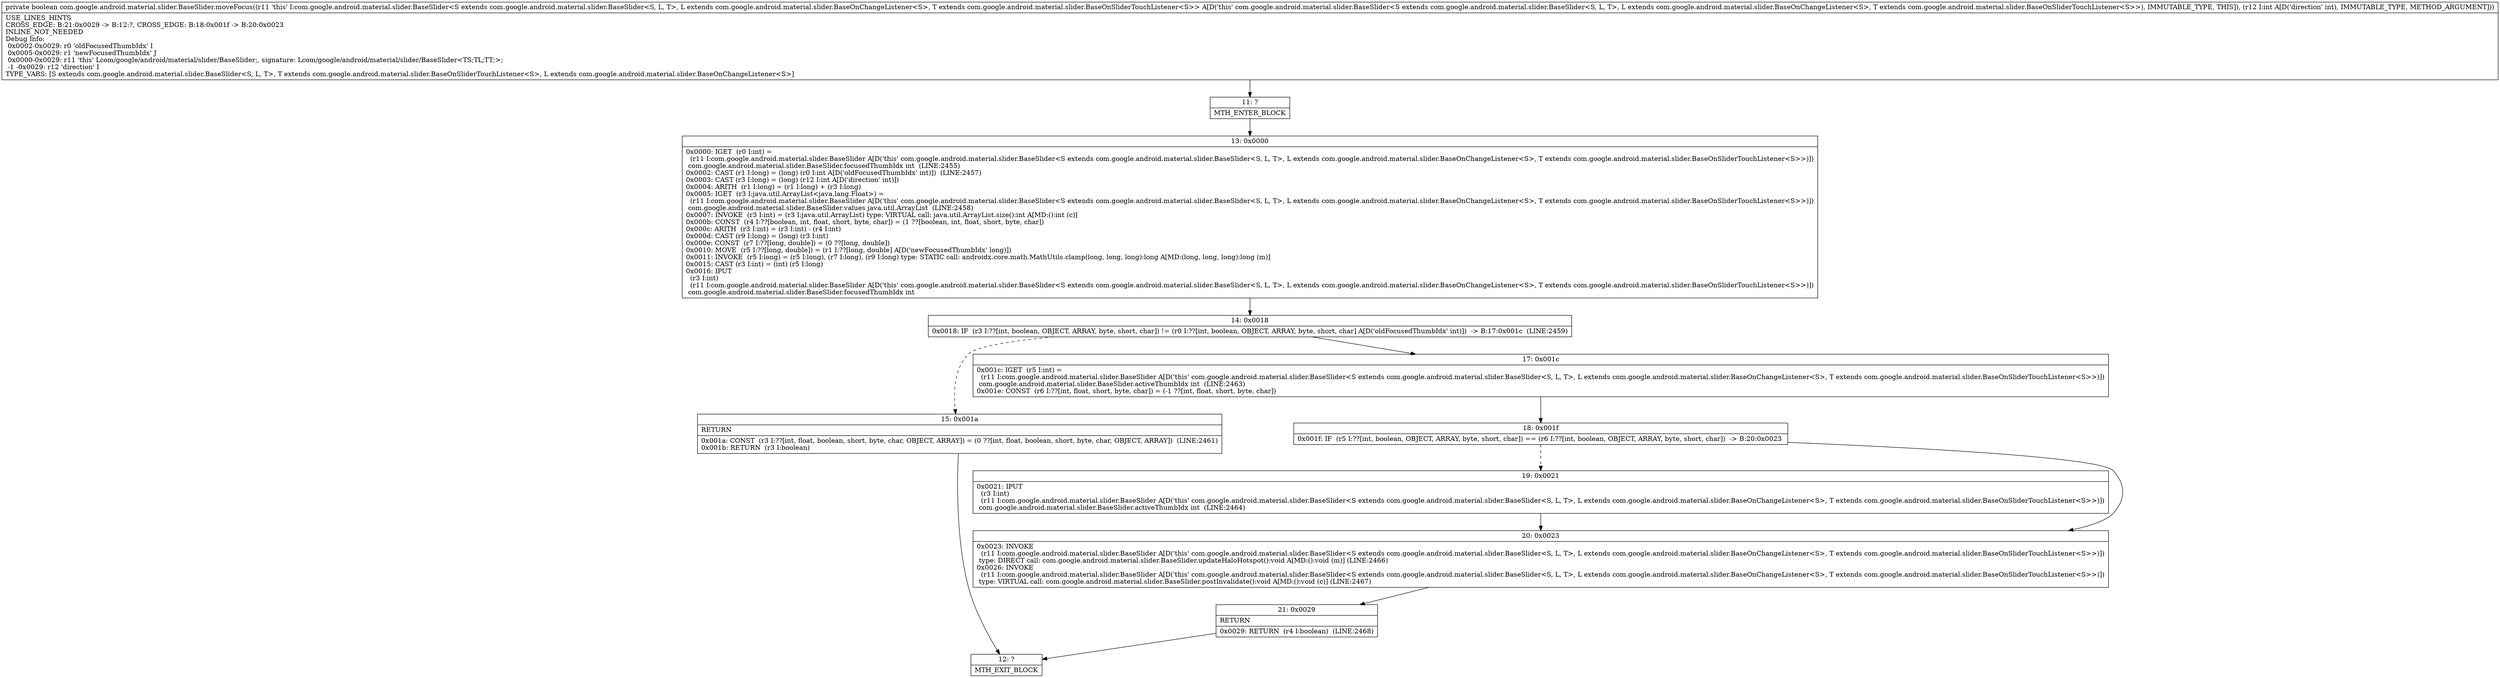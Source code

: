 digraph "CFG forcom.google.android.material.slider.BaseSlider.moveFocus(I)Z" {
Node_11 [shape=record,label="{11\:\ ?|MTH_ENTER_BLOCK\l}"];
Node_13 [shape=record,label="{13\:\ 0x0000|0x0000: IGET  (r0 I:int) = \l  (r11 I:com.google.android.material.slider.BaseSlider A[D('this' com.google.android.material.slider.BaseSlider\<S extends com.google.android.material.slider.BaseSlider\<S, L, T\>, L extends com.google.android.material.slider.BaseOnChangeListener\<S\>, T extends com.google.android.material.slider.BaseOnSliderTouchListener\<S\>\>)])\l com.google.android.material.slider.BaseSlider.focusedThumbIdx int  (LINE:2455)\l0x0002: CAST (r1 I:long) = (long) (r0 I:int A[D('oldFocusedThumbIdx' int)])  (LINE:2457)\l0x0003: CAST (r3 I:long) = (long) (r12 I:int A[D('direction' int)]) \l0x0004: ARITH  (r1 I:long) = (r1 I:long) + (r3 I:long) \l0x0005: IGET  (r3 I:java.util.ArrayList\<java.lang.Float\>) = \l  (r11 I:com.google.android.material.slider.BaseSlider A[D('this' com.google.android.material.slider.BaseSlider\<S extends com.google.android.material.slider.BaseSlider\<S, L, T\>, L extends com.google.android.material.slider.BaseOnChangeListener\<S\>, T extends com.google.android.material.slider.BaseOnSliderTouchListener\<S\>\>)])\l com.google.android.material.slider.BaseSlider.values java.util.ArrayList  (LINE:2458)\l0x0007: INVOKE  (r3 I:int) = (r3 I:java.util.ArrayList) type: VIRTUAL call: java.util.ArrayList.size():int A[MD:():int (c)]\l0x000b: CONST  (r4 I:??[boolean, int, float, short, byte, char]) = (1 ??[boolean, int, float, short, byte, char]) \l0x000c: ARITH  (r3 I:int) = (r3 I:int) \- (r4 I:int) \l0x000d: CAST (r9 I:long) = (long) (r3 I:int) \l0x000e: CONST  (r7 I:??[long, double]) = (0 ??[long, double]) \l0x0010: MOVE  (r5 I:??[long, double]) = (r1 I:??[long, double] A[D('newFocusedThumbIdx' long)]) \l0x0011: INVOKE  (r5 I:long) = (r5 I:long), (r7 I:long), (r9 I:long) type: STATIC call: androidx.core.math.MathUtils.clamp(long, long, long):long A[MD:(long, long, long):long (m)]\l0x0015: CAST (r3 I:int) = (int) (r5 I:long) \l0x0016: IPUT  \l  (r3 I:int)\l  (r11 I:com.google.android.material.slider.BaseSlider A[D('this' com.google.android.material.slider.BaseSlider\<S extends com.google.android.material.slider.BaseSlider\<S, L, T\>, L extends com.google.android.material.slider.BaseOnChangeListener\<S\>, T extends com.google.android.material.slider.BaseOnSliderTouchListener\<S\>\>)])\l com.google.android.material.slider.BaseSlider.focusedThumbIdx int \l}"];
Node_14 [shape=record,label="{14\:\ 0x0018|0x0018: IF  (r3 I:??[int, boolean, OBJECT, ARRAY, byte, short, char]) != (r0 I:??[int, boolean, OBJECT, ARRAY, byte, short, char] A[D('oldFocusedThumbIdx' int)])  \-\> B:17:0x001c  (LINE:2459)\l}"];
Node_15 [shape=record,label="{15\:\ 0x001a|RETURN\l|0x001a: CONST  (r3 I:??[int, float, boolean, short, byte, char, OBJECT, ARRAY]) = (0 ??[int, float, boolean, short, byte, char, OBJECT, ARRAY])  (LINE:2461)\l0x001b: RETURN  (r3 I:boolean) \l}"];
Node_12 [shape=record,label="{12\:\ ?|MTH_EXIT_BLOCK\l}"];
Node_17 [shape=record,label="{17\:\ 0x001c|0x001c: IGET  (r5 I:int) = \l  (r11 I:com.google.android.material.slider.BaseSlider A[D('this' com.google.android.material.slider.BaseSlider\<S extends com.google.android.material.slider.BaseSlider\<S, L, T\>, L extends com.google.android.material.slider.BaseOnChangeListener\<S\>, T extends com.google.android.material.slider.BaseOnSliderTouchListener\<S\>\>)])\l com.google.android.material.slider.BaseSlider.activeThumbIdx int  (LINE:2463)\l0x001e: CONST  (r6 I:??[int, float, short, byte, char]) = (\-1 ??[int, float, short, byte, char]) \l}"];
Node_18 [shape=record,label="{18\:\ 0x001f|0x001f: IF  (r5 I:??[int, boolean, OBJECT, ARRAY, byte, short, char]) == (r6 I:??[int, boolean, OBJECT, ARRAY, byte, short, char])  \-\> B:20:0x0023 \l}"];
Node_19 [shape=record,label="{19\:\ 0x0021|0x0021: IPUT  \l  (r3 I:int)\l  (r11 I:com.google.android.material.slider.BaseSlider A[D('this' com.google.android.material.slider.BaseSlider\<S extends com.google.android.material.slider.BaseSlider\<S, L, T\>, L extends com.google.android.material.slider.BaseOnChangeListener\<S\>, T extends com.google.android.material.slider.BaseOnSliderTouchListener\<S\>\>)])\l com.google.android.material.slider.BaseSlider.activeThumbIdx int  (LINE:2464)\l}"];
Node_20 [shape=record,label="{20\:\ 0x0023|0x0023: INVOKE  \l  (r11 I:com.google.android.material.slider.BaseSlider A[D('this' com.google.android.material.slider.BaseSlider\<S extends com.google.android.material.slider.BaseSlider\<S, L, T\>, L extends com.google.android.material.slider.BaseOnChangeListener\<S\>, T extends com.google.android.material.slider.BaseOnSliderTouchListener\<S\>\>)])\l type: DIRECT call: com.google.android.material.slider.BaseSlider.updateHaloHotspot():void A[MD:():void (m)] (LINE:2466)\l0x0026: INVOKE  \l  (r11 I:com.google.android.material.slider.BaseSlider A[D('this' com.google.android.material.slider.BaseSlider\<S extends com.google.android.material.slider.BaseSlider\<S, L, T\>, L extends com.google.android.material.slider.BaseOnChangeListener\<S\>, T extends com.google.android.material.slider.BaseOnSliderTouchListener\<S\>\>)])\l type: VIRTUAL call: com.google.android.material.slider.BaseSlider.postInvalidate():void A[MD:():void (c)] (LINE:2467)\l}"];
Node_21 [shape=record,label="{21\:\ 0x0029|RETURN\l|0x0029: RETURN  (r4 I:boolean)  (LINE:2468)\l}"];
MethodNode[shape=record,label="{private boolean com.google.android.material.slider.BaseSlider.moveFocus((r11 'this' I:com.google.android.material.slider.BaseSlider\<S extends com.google.android.material.slider.BaseSlider\<S, L, T\>, L extends com.google.android.material.slider.BaseOnChangeListener\<S\>, T extends com.google.android.material.slider.BaseOnSliderTouchListener\<S\>\> A[D('this' com.google.android.material.slider.BaseSlider\<S extends com.google.android.material.slider.BaseSlider\<S, L, T\>, L extends com.google.android.material.slider.BaseOnChangeListener\<S\>, T extends com.google.android.material.slider.BaseOnSliderTouchListener\<S\>\>), IMMUTABLE_TYPE, THIS]), (r12 I:int A[D('direction' int), IMMUTABLE_TYPE, METHOD_ARGUMENT]))  | USE_LINES_HINTS\lCROSS_EDGE: B:21:0x0029 \-\> B:12:?, CROSS_EDGE: B:18:0x001f \-\> B:20:0x0023\lINLINE_NOT_NEEDED\lDebug Info:\l  0x0002\-0x0029: r0 'oldFocusedThumbIdx' I\l  0x0005\-0x0029: r1 'newFocusedThumbIdx' J\l  0x0000\-0x0029: r11 'this' Lcom\/google\/android\/material\/slider\/BaseSlider;, signature: Lcom\/google\/android\/material\/slider\/BaseSlider\<TS;TL;TT;\>;\l  \-1 \-0x0029: r12 'direction' I\lTYPE_VARS: [S extends com.google.android.material.slider.BaseSlider\<S, L, T\>, T extends com.google.android.material.slider.BaseOnSliderTouchListener\<S\>, L extends com.google.android.material.slider.BaseOnChangeListener\<S\>]\l}"];
MethodNode -> Node_11;Node_11 -> Node_13;
Node_13 -> Node_14;
Node_14 -> Node_15[style=dashed];
Node_14 -> Node_17;
Node_15 -> Node_12;
Node_17 -> Node_18;
Node_18 -> Node_19[style=dashed];
Node_18 -> Node_20;
Node_19 -> Node_20;
Node_20 -> Node_21;
Node_21 -> Node_12;
}

